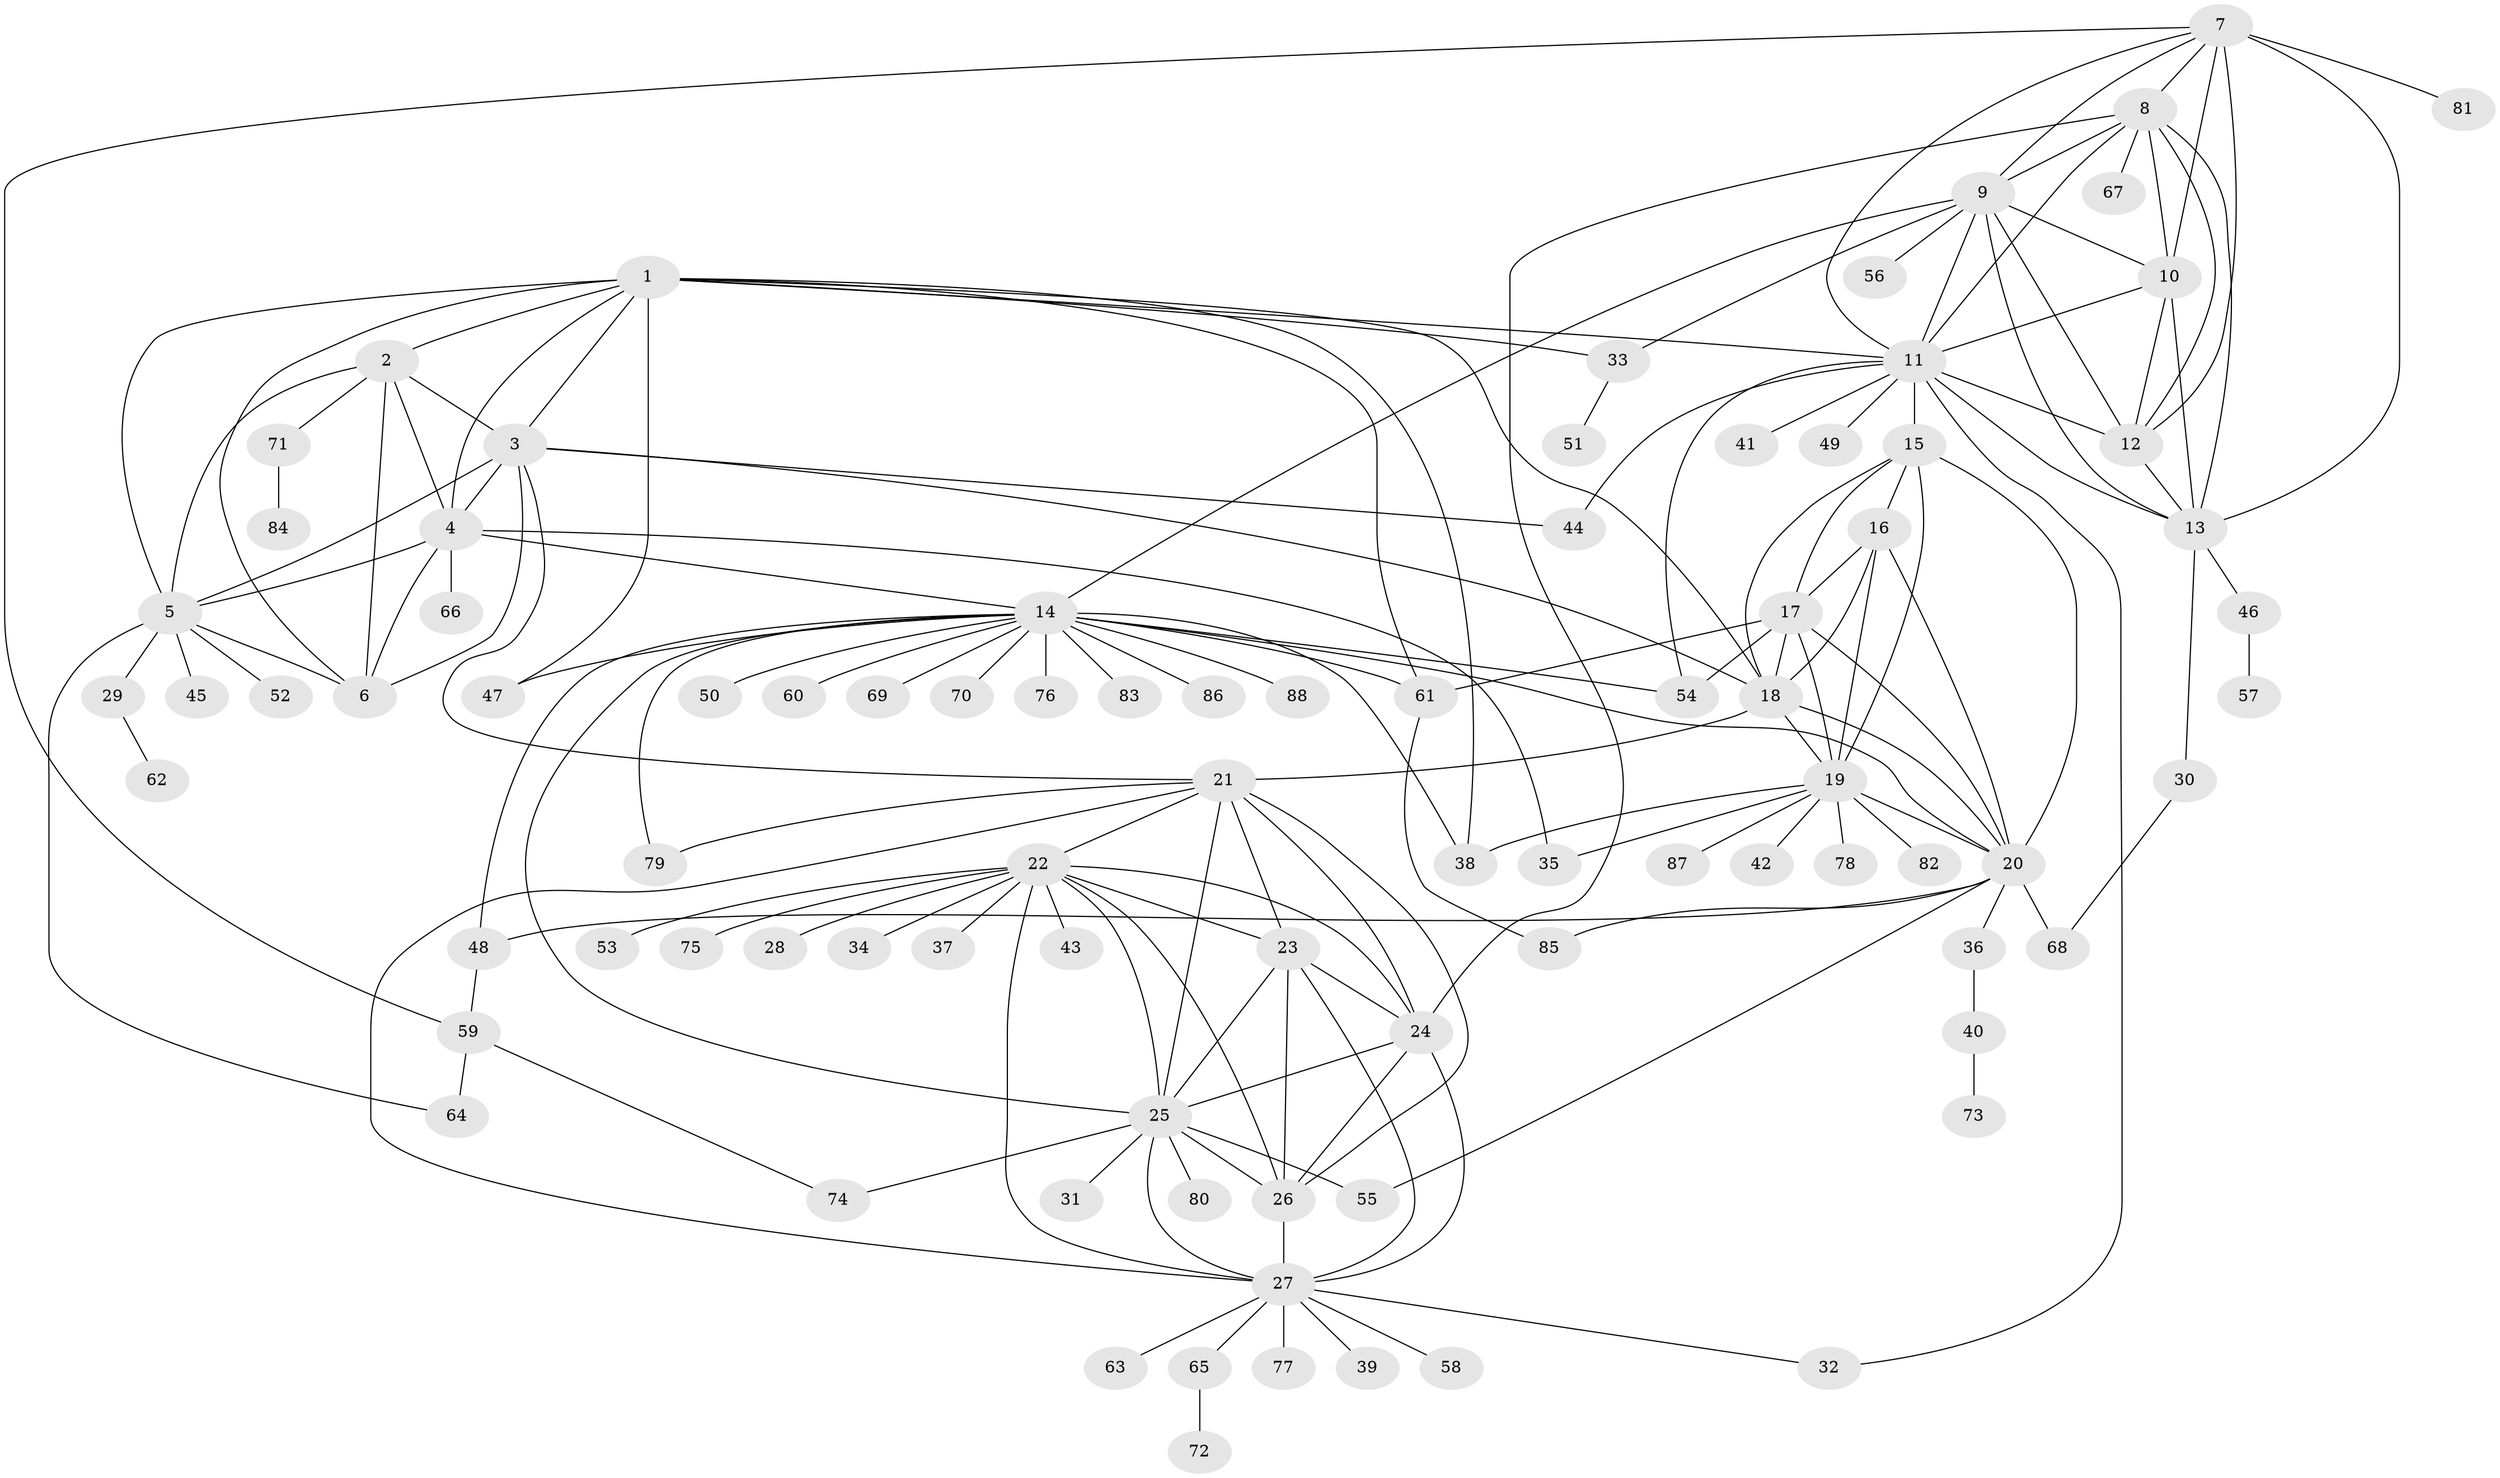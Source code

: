 // original degree distribution, {19: 0.006896551724137931, 8: 0.04827586206896552, 7: 0.041379310344827586, 10: 0.034482758620689655, 11: 0.013793103448275862, 9: 0.041379310344827586, 14: 0.006896551724137931, 6: 0.006896551724137931, 12: 0.020689655172413793, 13: 0.020689655172413793, 1: 0.5310344827586206, 2: 0.1793103448275862, 3: 0.020689655172413793, 4: 0.027586206896551724}
// Generated by graph-tools (version 1.1) at 2025/52/03/04/25 22:52:45]
// undirected, 88 vertices, 163 edges
graph export_dot {
  node [color=gray90,style=filled];
  1;
  2;
  3;
  4;
  5;
  6;
  7;
  8;
  9;
  10;
  11;
  12;
  13;
  14;
  15;
  16;
  17;
  18;
  19;
  20;
  21;
  22;
  23;
  24;
  25;
  26;
  27;
  28;
  29;
  30;
  31;
  32;
  33;
  34;
  35;
  36;
  37;
  38;
  39;
  40;
  41;
  42;
  43;
  44;
  45;
  46;
  47;
  48;
  49;
  50;
  51;
  52;
  53;
  54;
  55;
  56;
  57;
  58;
  59;
  60;
  61;
  62;
  63;
  64;
  65;
  66;
  67;
  68;
  69;
  70;
  71;
  72;
  73;
  74;
  75;
  76;
  77;
  78;
  79;
  80;
  81;
  82;
  83;
  84;
  85;
  86;
  87;
  88;
  1 -- 2 [weight=1.0];
  1 -- 3 [weight=2.0];
  1 -- 4 [weight=1.0];
  1 -- 5 [weight=1.0];
  1 -- 6 [weight=1.0];
  1 -- 11 [weight=1.0];
  1 -- 18 [weight=1.0];
  1 -- 33 [weight=1.0];
  1 -- 38 [weight=1.0];
  1 -- 47 [weight=7.0];
  1 -- 61 [weight=1.0];
  2 -- 3 [weight=2.0];
  2 -- 4 [weight=1.0];
  2 -- 5 [weight=1.0];
  2 -- 6 [weight=1.0];
  2 -- 71 [weight=1.0];
  3 -- 4 [weight=2.0];
  3 -- 5 [weight=2.0];
  3 -- 6 [weight=3.0];
  3 -- 18 [weight=1.0];
  3 -- 21 [weight=1.0];
  3 -- 44 [weight=1.0];
  4 -- 5 [weight=1.0];
  4 -- 6 [weight=1.0];
  4 -- 14 [weight=1.0];
  4 -- 35 [weight=1.0];
  4 -- 66 [weight=1.0];
  5 -- 6 [weight=1.0];
  5 -- 29 [weight=1.0];
  5 -- 45 [weight=1.0];
  5 -- 52 [weight=1.0];
  5 -- 64 [weight=1.0];
  7 -- 8 [weight=1.0];
  7 -- 9 [weight=1.0];
  7 -- 10 [weight=1.0];
  7 -- 11 [weight=1.0];
  7 -- 12 [weight=1.0];
  7 -- 13 [weight=1.0];
  7 -- 59 [weight=1.0];
  7 -- 81 [weight=1.0];
  8 -- 9 [weight=1.0];
  8 -- 10 [weight=1.0];
  8 -- 11 [weight=1.0];
  8 -- 12 [weight=1.0];
  8 -- 13 [weight=1.0];
  8 -- 24 [weight=1.0];
  8 -- 67 [weight=1.0];
  9 -- 10 [weight=1.0];
  9 -- 11 [weight=1.0];
  9 -- 12 [weight=1.0];
  9 -- 13 [weight=1.0];
  9 -- 14 [weight=1.0];
  9 -- 33 [weight=1.0];
  9 -- 56 [weight=1.0];
  10 -- 11 [weight=1.0];
  10 -- 12 [weight=1.0];
  10 -- 13 [weight=2.0];
  11 -- 12 [weight=1.0];
  11 -- 13 [weight=1.0];
  11 -- 15 [weight=1.0];
  11 -- 32 [weight=1.0];
  11 -- 41 [weight=1.0];
  11 -- 44 [weight=1.0];
  11 -- 49 [weight=1.0];
  11 -- 54 [weight=1.0];
  12 -- 13 [weight=1.0];
  13 -- 30 [weight=1.0];
  13 -- 46 [weight=1.0];
  14 -- 20 [weight=1.0];
  14 -- 25 [weight=1.0];
  14 -- 38 [weight=1.0];
  14 -- 47 [weight=2.0];
  14 -- 48 [weight=1.0];
  14 -- 50 [weight=1.0];
  14 -- 54 [weight=4.0];
  14 -- 60 [weight=1.0];
  14 -- 61 [weight=1.0];
  14 -- 69 [weight=1.0];
  14 -- 70 [weight=3.0];
  14 -- 76 [weight=2.0];
  14 -- 79 [weight=1.0];
  14 -- 83 [weight=1.0];
  14 -- 86 [weight=1.0];
  14 -- 88 [weight=1.0];
  15 -- 16 [weight=1.0];
  15 -- 17 [weight=1.0];
  15 -- 18 [weight=1.0];
  15 -- 19 [weight=2.0];
  15 -- 20 [weight=1.0];
  16 -- 17 [weight=1.0];
  16 -- 18 [weight=1.0];
  16 -- 19 [weight=3.0];
  16 -- 20 [weight=1.0];
  17 -- 18 [weight=1.0];
  17 -- 19 [weight=2.0];
  17 -- 20 [weight=1.0];
  17 -- 54 [weight=1.0];
  17 -- 61 [weight=1.0];
  18 -- 19 [weight=2.0];
  18 -- 20 [weight=1.0];
  18 -- 21 [weight=1.0];
  19 -- 20 [weight=2.0];
  19 -- 35 [weight=1.0];
  19 -- 38 [weight=1.0];
  19 -- 42 [weight=1.0];
  19 -- 78 [weight=1.0];
  19 -- 82 [weight=1.0];
  19 -- 87 [weight=1.0];
  20 -- 36 [weight=1.0];
  20 -- 48 [weight=1.0];
  20 -- 55 [weight=1.0];
  20 -- 68 [weight=1.0];
  20 -- 85 [weight=1.0];
  21 -- 22 [weight=1.0];
  21 -- 23 [weight=1.0];
  21 -- 24 [weight=1.0];
  21 -- 25 [weight=1.0];
  21 -- 26 [weight=1.0];
  21 -- 27 [weight=1.0];
  21 -- 79 [weight=1.0];
  22 -- 23 [weight=1.0];
  22 -- 24 [weight=1.0];
  22 -- 25 [weight=1.0];
  22 -- 26 [weight=1.0];
  22 -- 27 [weight=1.0];
  22 -- 28 [weight=1.0];
  22 -- 34 [weight=1.0];
  22 -- 37 [weight=1.0];
  22 -- 43 [weight=1.0];
  22 -- 53 [weight=1.0];
  22 -- 75 [weight=1.0];
  23 -- 24 [weight=2.0];
  23 -- 25 [weight=1.0];
  23 -- 26 [weight=1.0];
  23 -- 27 [weight=1.0];
  24 -- 25 [weight=1.0];
  24 -- 26 [weight=1.0];
  24 -- 27 [weight=1.0];
  25 -- 26 [weight=1.0];
  25 -- 27 [weight=1.0];
  25 -- 31 [weight=1.0];
  25 -- 55 [weight=1.0];
  25 -- 74 [weight=1.0];
  25 -- 80 [weight=1.0];
  26 -- 27 [weight=1.0];
  27 -- 32 [weight=1.0];
  27 -- 39 [weight=1.0];
  27 -- 58 [weight=1.0];
  27 -- 63 [weight=1.0];
  27 -- 65 [weight=1.0];
  27 -- 77 [weight=1.0];
  29 -- 62 [weight=1.0];
  30 -- 68 [weight=1.0];
  33 -- 51 [weight=1.0];
  36 -- 40 [weight=1.0];
  40 -- 73 [weight=1.0];
  46 -- 57 [weight=1.0];
  48 -- 59 [weight=1.0];
  59 -- 64 [weight=1.0];
  59 -- 74 [weight=1.0];
  61 -- 85 [weight=1.0];
  65 -- 72 [weight=1.0];
  71 -- 84 [weight=1.0];
}
